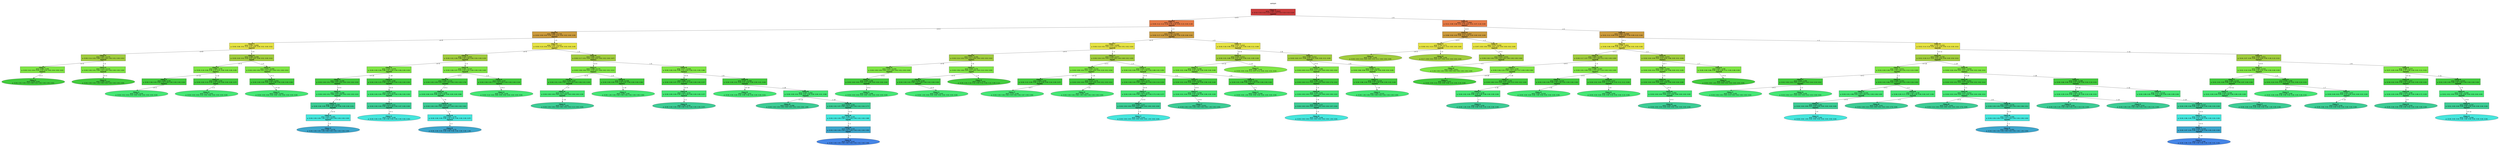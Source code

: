 digraph Tree {
splines=false;
graph [pad=".25", ranksep="0.5", nodesep="1"];
node [shape=rect, style="filled", color="black", fontname="helvetica",fillcolor="white"] ;
edge [fontname="helvetica"] ;
0 [label="optdigits", shape=plaintext];
0:s -> 1:n [style=invis];   
1 [label=<<b> Class=3 </b> <br/> error: 1.000, n=5620 <br/> p: (0.10, 0.10, 0.10, 0.10, 0.10, 0.10, 0.10, 0.10, 0.10, 0.10) <br/><b>input43</b>>, fillcolor="0.000 0.7 0.800", shape="rect"];
2 [label=<<b> Class=9 </b> <br/> error: 0.852, n=2928 <br/> p: (0.00, 0.12, 0.12, 0.18, 0.05, 0.18, 0.00, 0.13, 0.03, 0.19) <br/><b>input44</b>>, fillcolor="0.055 0.7 0.900", shape="rect"];
1:s -> 2:n [label="<= 5"] ;
3 [label=<<b> Class=9 </b> <br/> error: 0.688, n=1745 <br/> p: (0.00, 0.09, 0.03, 0.29, 0.03, 0.24, 0.00, 0.02, 0.00, 0.30) <br/><b>input22</b>>, fillcolor="0.109 0.7 0.800", shape="rect"];
2:s -> 3:n [label="<= 4"] ;
4 [label=<<b> Class=5 </b> <br/> error: 0.463, n=608 <br/> p: (0.00, 0.06, 0.01, 0.22, 0.03, 0.65, 0.00, 0.01, 0.00, 0.01) <br/><b>input19</b>>, fillcolor="0.164 0.7 0.900", shape="rect"];
3:s -> 4:n [label="<= 5"] ;
5 [label=<<b> Class=3 </b> <br/> error: 0.457, n=170 <br/> p: (0.00, 0.14, 0.02, 0.69, 0.05, 0.09, 0.00, 0.01, 0.00, 0.01) <br/><b>input10</b>>, fillcolor="0.218 0.7 0.800", shape="rect"];
4:s -> 5:n [label="<= 9"] ;
6 [label=<<b> Class=1 </b> <br/> error: 0.681, n=55 <br/> p: (0.00, 0.42, 0.04, 0.16, 0.16, 0.16, 0.00, 0.04, 0.00, 0.02) <br/><b>input31</b>>, fillcolor="0.273 0.7 0.900", shape="rect"];
5:s -> 6:n [label="<= 0"] ;
7 [label=<<b> Class=1 </b> <br/> error: 0.528, n=44 <br/> p: (0.00, 0.52, 0.05, 0.20, 0.00, 0.20, 0.00, 0.00, 0.00, 0.02) >, fillcolor="0.327 0.7 0.800", shape="oval"];
6:s -> 7:n [label="<= 3"] ;
8 [label=<<b> Class=3 </b> <br/> error: 0.110, n=115 <br/> p: (0.00, 0.00, 0.01, 0.94, 0.00, 0.05, 0.00, 0.00, 0.00, 0.00) <br/><b>input26</b>>, fillcolor="0.273 0.7 0.900", shape="rect"];
5:s -> 8:n [label="> 0"] ;
9 [label=<<b> Class=3 </b> <br/> error: 0.000, n=107 <br/> p: (0.00, 0.00, 0.00, 1.00, 0.00, 0.00, 0.00, 0.00, 0.00, 0.00) >, fillcolor="0.327 0.7 0.800", shape="oval"];
8:s -> 9:n [label="<= 3"] ;
10 [label=<<b> Class=5 </b> <br/> error: 0.268, n=438 <br/> p: (0.00, 0.03, 0.01, 0.03, 0.03, 0.87, 0.00, 0.01, 0.00, 0.01) <br/><b>input6</b>>, fillcolor="0.218 0.7 0.800", shape="rect"];
4:s -> 10:n [label="> 9"] ;
11 [label=<<b> Class=5 </b> <br/> error: 0.680, n=79 <br/> p: (0.00, 0.19, 0.06, 0.16, 0.13, 0.41, 0.00, 0.00, 0.00, 0.05) <br/><b>input11</b>>, fillcolor="0.273 0.7 0.900", shape="rect"];
10:s -> 11:n [label="<= 4"] ;
12 [label=<<b> Class=1 </b> <br/> error: 0.589, n=39 <br/> p: (0.00, 0.38, 0.03, 0.03, 0.26, 0.28, 0.00, 0.00, 0.00, 0.03) <br/><b>input31</b>>, fillcolor="0.327 0.7 0.800", shape="rect"];
11:s -> 12:n [label="<= 12"] ;
13 [label=<<b> Class=1 </b> <br/> error: 0.459, n=29 <br/> p: (0.00, 0.52, 0.03, 0.03, 0.00, 0.38, 0.00, 0.00, 0.00, 0.03) >, fillcolor="0.382 0.7 0.900", shape="oval"];
12:s -> 13:n [label="<= 3"] ;
14 [label=<<b> Class=5 </b> <br/> error: 0.488, n=40 <br/> p: (0.00, 0.00, 0.10, 0.30, 0.00, 0.53, 0.00, 0.00, 0.00, 0.07) <br/><b>input5</b>>, fillcolor="0.327 0.7 0.800", shape="rect"];
11:s -> 14:n [label="> 12"] ;
15 [label=<<b> Class=5 </b> <br/> error: 0.279, n=32 <br/> p: (0.00, 0.00, 0.00, 0.34, 0.00, 0.66, 0.00, 0.00, 0.00, 0.00) >, fillcolor="0.382 0.7 0.900", shape="oval"];
14:s -> 15:n [label="> 4"] ;
16 [label=<<b> Class=5 </b> <br/> error: 0.076, n=359 <br/> p: (0.00, 0.00, 0.00, 0.01, 0.00, 0.97, 0.00, 0.01, 0.00, 0.01) <br/><b>input23</b>>, fillcolor="0.273 0.7 0.900", shape="rect"];
10:s -> 16:n [label="> 4"] ;
17 [label=<<b> Class=5 </b> <br/> error: 0.024, n=351 <br/> p: (0.00, 0.00, 0.00, 0.01, 0.00, 0.99, 0.00, 0.00, 0.00, 0.00) <br/><b>input21</b>>, fillcolor="0.327 0.7 0.800", shape="rect"];
16:s -> 17:n [label="<= 1"] ;
18 [label=<<b> Class=5 </b> <br/> error: 0.000, n=342 <br/> p: (0.00, 0.00, 0.00, 0.00, 0.00, 1.00, 0.00, 0.00, 0.00, 0.00) >, fillcolor="0.382 0.7 0.900", shape="oval"];
17:s -> 18:n [label="<= 12"] ;
19 [label=<<b> Class=9 </b> <br/> error: 0.594, n=1137 <br/> p: (0.00, 0.10, 0.04, 0.33, 0.03, 0.02, 0.00, 0.03, 0.00, 0.45) <br/><b>input27</b>>, fillcolor="0.164 0.7 0.900", shape="rect"];
3:s -> 19:n [label="> 5"] ;
20 [label=<<b> Class=3 </b> <br/> error: 0.425, n=522 <br/> p: (0.00, 0.02, 0.06, 0.68, 0.00, 0.00, 0.00, 0.04, 0.00, 0.20) <br/><b>input20</b>>, fillcolor="0.218 0.7 0.800", shape="rect"];
19:s -> 20:n [label="<= 5"] ;
21 [label=<<b> Class=3 </b> <br/> error: 0.244, n=375 <br/> p: (0.00, 0.00, 0.06, 0.86, 0.00, 0.00, 0.00, 0.06, 0.00, 0.03) <br/><b>input45</b>>, fillcolor="0.273 0.7 0.900", shape="rect"];
20:s -> 21:n [label="<= 5"] ;
22 [label=<<b> Class=3 </b> <br/> error: 0.092, n=295 <br/> p: (0.00, 0.00, 0.01, 0.96, 0.00, 0.00, 0.00, 0.00, 0.00, 0.03) <br/><b>input31</b>>, fillcolor="0.327 0.7 0.800", shape="rect"];
21:s -> 22:n [label="<= 10"] ;
23 [label=<<b> Class=3 </b> <br/> error: 0.056, n=289 <br/> p: (0.00, 0.00, 0.01, 0.98, 0.00, 0.00, 0.00, 0.00, 0.00, 0.02) <br/><b>input19</b>>, fillcolor="0.382 0.7 0.900", shape="rect"];
22:s -> 23:n [label="<= 4"] ;
24 [label=<<b> Class=3 </b> <br/> error: 0.028, n=283 <br/> p: (0.00, 0.00, 0.00, 0.99, 0.00, 0.00, 0.00, 0.00, 0.00, 0.01) <br/><b>input64</b>>, fillcolor="0.436 0.7 0.800", shape="rect"];
23:s -> 24:n [label="<= 14"] ;
25 [label=<<b> Class=3 </b> <br/> error: 0.010, n=280 <br/> p: (0.00, 0.00, 0.00, 1.00, 0.00, 0.00, 0.00, 0.00, 0.00, 0.00) <br/><b>input37</b>>, fillcolor="0.491 0.7 0.900", shape="rect"];
24:s -> 25:n [label="<= 0"] ;
26 [label=<<b> Class=3 </b> <br/> error: 0.000, n=278 <br/> p: (0.00, 0.00, 0.00, 1.00, 0.00, 0.00, 0.00, 0.00, 0.00, 0.00) >, fillcolor="0.545 0.7 0.800", shape="oval"];
25:s -> 26:n [label="> 0"] ;
27 [label=<<b> Class=3 </b> <br/> error: 0.455, n=80 <br/> p: (0.00, 0.00, 0.25, 0.49, 0.00, 0.00, 0.00, 0.26, 0.00, 0.00) <br/><b>input63</b>>, fillcolor="0.327 0.7 0.800", shape="rect"];
21:s -> 27:n [label="> 10"] ;
28 [label=<<b> Class=3 </b> <br/> error: 0.283, n=59 <br/> p: (0.00, 0.00, 0.00, 0.64, 0.00, 0.00, 0.00, 0.36, 0.00, 0.00) <br/><b>input54</b>>, fillcolor="0.382 0.7 0.900", shape="rect"];
27:s -> 28:n [label="<= 3"] ;
29 [label=<<b> Class=3 </b> <br/> error: 0.114, n=41 <br/> p: (0.00, 0.00, 0.00, 0.93, 0.00, 0.00, 0.00, 0.07, 0.00, 0.00) <br/><b>input39</b>>, fillcolor="0.436 0.7 0.800", shape="rect"];
28:s -> 29:n [label="> 1"] ;
30 [label=<<b> Class=3 </b> <br/> error: 0.000, n=38 <br/> p: (0.00, 0.00, 0.00, 1.00, 0.00, 0.00, 0.00, 0.00, 0.00, 0.00) >, fillcolor="0.491 0.7 0.900", shape="oval"];
29:s -> 30:n [label="<= 1"] ;
31 [label=<<b> Class=9 </b> <br/> error: 0.451, n=147 <br/> p: (0.00, 0.06, 0.07, 0.22, 0.00, 0.01, 0.00, 0.00, 0.00, 0.63) <br/><b>input36</b>>, fillcolor="0.273 0.7 0.900", shape="rect"];
20:s -> 31:n [label="> 5"] ;
32 [label=<<b> Class=9 </b> <br/> error: 0.348, n=110 <br/> p: (0.00, 0.05, 0.09, 0.05, 0.00, 0.02, 0.00, 0.00, 0.00, 0.78) <br/><b>input64</b>>, fillcolor="0.327 0.7 0.800", shape="rect"];
31:s -> 32:n [label="<= 0"] ;
33 [label=<<b> Class=9 </b> <br/> error: 0.239, n=99 <br/> p: (0.00, 0.06, 0.00, 0.06, 0.00, 0.02, 0.00, 0.00, 0.00, 0.86) <br/><b>input60</b>>, fillcolor="0.382 0.7 0.900", shape="rect"];
32:s -> 33:n [label="<= 2"] ;
34 [label=<<b> Class=9 </b> <br/> error: 0.142, n=87 <br/> p: (0.00, 0.00, 0.00, 0.06, 0.00, 0.02, 0.00, 0.00, 0.00, 0.92) <br/><b>input30</b>>, fillcolor="0.436 0.7 0.800", shape="rect"];
33:s -> 34:n [label="> 6"] ;
35 [label=<<b> Class=9 </b> <br/> error: 0.051, n=79 <br/> p: (0.00, 0.00, 0.00, 0.00, 0.00, 0.03, 0.00, 0.00, 0.00, 0.97) <br/><b>input14</b>>, fillcolor="0.491 0.7 0.900", shape="rect"];
34:s -> 35:n [label="> 7"] ;
36 [label=<<b> Class=9 </b> <br/> error: 0.000, n=76 <br/> p: (0.00, 0.00, 0.00, 0.00, 0.00, 0.00, 0.00, 0.00, 0.00, 1.00) >, fillcolor="0.545 0.7 0.800", shape="oval"];
35:s -> 36:n [label="> 2"] ;
37 [label=<<b> Class=3 </b> <br/> error: 0.325, n=37 <br/> p: (0.00, 0.08, 0.00, 0.73, 0.00, 0.00, 0.00, 0.00, 0.00, 0.19) <br/><b>input31</b>>, fillcolor="0.327 0.7 0.800", shape="rect"];
31:s -> 37:n [label="> 0"] ;
38 [label=<<b> Class=3 </b> <br/> error: 0.144, n=29 <br/> p: (0.00, 0.10, 0.00, 0.90, 0.00, 0.00, 0.00, 0.00, 0.00, 0.00) >, fillcolor="0.382 0.7 0.900", shape="oval"];
37:s -> 38:n [label="<= 2"] ;
39 [label=<<b> Class=9 </b> <br/> error: 0.481, n=615 <br/> p: (0.00, 0.17, 0.01, 0.04, 0.06, 0.03, 0.00, 0.02, 0.00, 0.67) <br/><b>input11</b>>, fillcolor="0.218 0.7 0.800", shape="rect"];
19:s -> 39:n [label="> 5"] ;
40 [label=<<b> Class=1 </b> <br/> error: 0.488, n=175 <br/> p: (0.00, 0.58, 0.00, 0.01, 0.18, 0.01, 0.00, 0.02, 0.01, 0.21) <br/><b>input21</b>>, fillcolor="0.273 0.7 0.900", shape="rect"];
39:s -> 40:n [label="<= 5"] ;
41 [label=<<b> Class=4 </b> <br/> error: 0.439, n=67 <br/> p: (0.00, 0.01, 0.00, 0.00, 0.46, 0.00, 0.00, 0.06, 0.01, 0.45) <br/><b>input39</b>>, fillcolor="0.327 0.7 0.800", shape="rect"];
40:s -> 41:n [label="<= 9"] ;
42 [label=<<b> Class=4 </b> <br/> error: 0.370, n=49 <br/> p: (0.00, 0.00, 0.00, 0.00, 0.63, 0.00, 0.00, 0.08, 0.00, 0.29) <br/><b>input45</b>>, fillcolor="0.382 0.7 0.900", shape="rect"];
41:s -> 42:n [label="> 0"] ;
43 [label=<<b> Class=4 </b> <br/> error: 0.227, n=31 <br/> p: (0.00, 0.00, 0.00, 0.00, 0.84, 0.00, 0.00, 0.13, 0.00, 0.03) >, fillcolor="0.436 0.7 0.800", shape="oval"];
42:s -> 43:n [label="> 10"] ;
44 [label=<<b> Class=1 </b> <br/> error: 0.138, n=108 <br/> p: (0.00, 0.93, 0.00, 0.01, 0.00, 0.01, 0.00, 0.00, 0.00, 0.06) <br/><b>input21</b>>, fillcolor="0.327 0.7 0.800", shape="rect"];
40:s -> 44:n [label="> 9"] ;
45 [label=<<b> Class=1 </b> <br/> error: 0.000, n=92 <br/> p: (0.00, 1.00, 0.00, 0.00, 0.00, 0.00, 0.00, 0.00, 0.00, 0.00) >, fillcolor="0.382 0.7 0.900", shape="oval"];
44:s -> 45:n [label="> 14"] ;
46 [label=<<b> Class=9 </b> <br/> error: 0.277, n=440 <br/> p: (0.00, 0.00, 0.02, 0.05, 0.02, 0.03, 0.00, 0.01, 0.00, 0.86) <br/><b>input22</b>>, fillcolor="0.273 0.7 0.900", shape="rect"];
39:s -> 46:n [label="> 5"] ;
47 [label=<<b> Class=9 </b> <br/> error: 0.686, n=57 <br/> p: (0.00, 0.00, 0.07, 0.21, 0.05, 0.21, 0.00, 0.09, 0.00, 0.37) <br/><b>input45</b>>, fillcolor="0.327 0.7 0.800", shape="rect"];
46:s -> 47:n [label="<= 9"] ;
48 [label=<<b> Class=9 </b> <br/> error: 0.461, n=43 <br/> p: (0.00, 0.00, 0.00, 0.26, 0.00, 0.28, 0.00, 0.00, 0.00, 0.47) <br/><b>input19</b>>, fillcolor="0.382 0.7 0.900", shape="rect"];
47:s -> 48:n [label="<= 9"] ;
49 [label=<<b> Class=9 </b> <br/> error: 0.390, n=35 <br/> p: (0.00, 0.00, 0.00, 0.09, 0.00, 0.34, 0.00, 0.00, 0.00, 0.57) >, fillcolor="0.436 0.7 0.800", shape="oval"];
48:s -> 49:n [label="> 2"] ;
50 [label=<<b> Class=9 </b> <br/> error: 0.157, n=383 <br/> p: (0.00, 0.00, 0.01, 0.03, 0.01, 0.01, 0.00, 0.00, 0.01, 0.93) <br/><b>input30</b>>, fillcolor="0.327 0.7 0.800", shape="rect"];
46:s -> 50:n [label="> 9"] ;
51 [label=<<b> Class=9 </b> <br/> error: 0.366, n=31 <br/> p: (0.00, 0.00, 0.00, 0.32, 0.00, 0.06, 0.00, 0.00, 0.00, 0.61) >, fillcolor="0.382 0.7 0.900", shape="oval"];
50:s -> 51:n [label="<= 10"] ;
52 [label=<<b> Class=9 </b> <br/> error: 0.100, n=352 <br/> p: (0.00, 0.00, 0.01, 0.00, 0.01, 0.00, 0.00, 0.00, 0.01, 0.96) <br/><b>input45</b>>, fillcolor="0.382 0.7 0.900", shape="rect"];
50:s -> 52:n [label="> 10"] ;
53 [label=<<b> Class=9 </b> <br/> error: 0.010, n=296 <br/> p: (0.00, 0.00, 0.00, 0.00, 0.00, 0.00, 0.00, 0.00, 0.00, 1.00) >, fillcolor="0.436 0.7 0.800", shape="oval"];
52:s -> 53:n [label="<= 10"] ;
54 [label=<<b> Class=9 </b> <br/> error: 0.378, n=56 <br/> p: (0.00, 0.02, 0.07, 0.00, 0.09, 0.00, 0.00, 0.02, 0.04, 0.77) <br/><b>input55</b>>, fillcolor="0.436 0.7 0.800", shape="rect"];
52:s -> 54:n [label="> 10"] ;
55 [label=<<b> Class=9 </b> <br/> error: 0.185, n=49 <br/> p: (0.00, 0.00, 0.00, 0.00, 0.10, 0.00, 0.00, 0.02, 0.00, 0.88) <br/><b>input6</b>>, fillcolor="0.491 0.7 0.900", shape="rect"];
54:s -> 55:n [label="<= 0"] ;
56 [label=<<b> Class=9 </b> <br/> error: 0.096, n=43 <br/> p: (0.00, 0.00, 0.00, 0.00, 0.02, 0.00, 0.00, 0.02, 0.00, 0.95) <br/><b>input4</b>>, fillcolor="0.545 0.7 0.800", shape="rect"];
55:s -> 56:n [label="> 2"] ;
57 [label=<<b> Class=9 </b> <br/> error: 0.049, n=42 <br/> p: (0.00, 0.00, 0.00, 0.00, 0.00, 0.00, 0.00, 0.02, 0.00, 0.98) >, fillcolor="0.600 0.7 0.900", shape="oval"];
56:s -> 57:n [label="> 1"] ;
58 [label=<<b> Class=7 </b> <br/> error: 0.779, n=1183 <br/> p: (0.00, 0.17, 0.26, 0.03, 0.08, 0.09, 0.00, 0.29, 0.06, 0.02) <br/><b>input62</b>>, fillcolor="0.109 0.7 0.800", shape="rect"];
2:s -> 58:n [label="> 4"] ;
59 [label=<<b> Class=7 </b> <br/> error: 0.650, n=658 <br/> p: (0.00, 0.10, 0.02, 0.02, 0.14, 0.16, 0.00, 0.51, 0.02, 0.04) <br/><b>input30</b>>, fillcolor="0.164 0.7 0.900", shape="rect"];
58:s -> 59:n [label="<= 3"] ;
60 [label=<<b> Class=5 </b> <br/> error: 0.573, n=181 <br/> p: (0.00, 0.24, 0.03, 0.04, 0.02, 0.56, 0.00, 0.05, 0.03, 0.02) <br/><b>input21</b>>, fillcolor="0.218 0.7 0.800", shape="rect"];
59:s -> 60:n [label="<= 4"] ;
61 [label=<<b> Class=5 </b> <br/> error: 0.104, n=103 <br/> p: (0.00, 0.00, 0.00, 0.00, 0.01, 0.95, 0.00, 0.01, 0.03, 0.00) <br/><b>input22</b>>, fillcolor="0.273 0.7 0.900", shape="rect"];
60:s -> 61:n [label="<= 6"] ;
62 [label=<<b> Class=5 </b> <br/> error: 0.025, n=99 <br/> p: (0.00, 0.00, 0.00, 0.00, 0.01, 0.99, 0.00, 0.00, 0.00, 0.00) <br/><b>input39</b>>, fillcolor="0.327 0.7 0.800", shape="rect"];
61:s -> 62:n [label="<= 6"] ;
63 [label=<<b> Class=5 </b> <br/> error: 0.000, n=98 <br/> p: (0.00, 0.00, 0.00, 0.00, 0.00, 1.00, 0.00, 0.00, 0.00, 0.00) >, fillcolor="0.382 0.7 0.900", shape="oval"];
62:s -> 63:n [label="<= 2"] ;
64 [label=<<b> Class=1 </b> <br/> error: 0.649, n=78 <br/> p: (0.00, 0.56, 0.08, 0.09, 0.03, 0.05, 0.00, 0.10, 0.04, 0.05) <br/><b>input3</b>>, fillcolor="0.273 0.7 0.900", shape="rect"];
60:s -> 64:n [label="> 6"] ;
65 [label=<<b> Class=1 </b> <br/> error: 0.136, n=46 <br/> p: (0.00, 0.93, 0.02, 0.00, 0.02, 0.00, 0.00, 0.02, 0.00, 0.00) <br/><b>input47</b>>, fillcolor="0.327 0.7 0.800", shape="rect"];
64:s -> 65:n [label="<= 4"] ;
66 [label=<<b> Class=1 </b> <br/> error: 0.000, n=43 <br/> p: (0.00, 1.00, 0.00, 0.00, 0.00, 0.00, 0.00, 0.00, 0.00, 0.00) >, fillcolor="0.382 0.7 0.900", shape="oval"];
65:s -> 66:n [label="<= 0"] ;
67 [label=<<b> Class=3 </b> <br/> error: 0.831, n=32 <br/> p: (0.00, 0.03, 0.16, 0.22, 0.03, 0.12, 0.00, 0.22, 0.09, 0.12) >, fillcolor="0.327 0.7 0.800", shape="oval"];
64:s -> 67:n [label="> 4"] ;
68 [label=<<b> Class=7 </b> <br/> error: 0.448, n=477 <br/> p: (0.00, 0.04, 0.01, 0.01, 0.18, 0.00, 0.00, 0.69, 0.02, 0.05) <br/><b>input6</b>>, fillcolor="0.218 0.7 0.800", shape="rect"];
59:s -> 68:n [label="> 4"] ;
69 [label=<<b> Class=4 </b> <br/> error: 0.520, n=134 <br/> p: (0.00, 0.09, 0.04, 0.01, 0.62, 0.00, 0.00, 0.19, 0.01, 0.04) <br/><b>input27</b>>, fillcolor="0.273 0.7 0.900", shape="rect"];
68:s -> 69:n [label="<= 4"] ;
70 [label=<<b> Class=7 </b> <br/> error: 0.653, n=55 <br/> p: (0.00, 0.22, 0.09, 0.04, 0.15, 0.00, 0.00, 0.44, 0.00, 0.07) <br/><b>input61</b>>, fillcolor="0.327 0.7 0.800", shape="rect"];
69:s -> 70:n [label="<= 13"] ;
71 [label=<<b> Class=7 </b> <br/> error: 0.415, n=36 <br/> p: (0.00, 0.00, 0.08, 0.00, 0.19, 0.00, 0.00, 0.67, 0.00, 0.06) >, fillcolor="0.382 0.7 0.900", shape="oval"];
70:s -> 71:n [label="<= 7"] ;
72 [label=<<b> Class=4 </b> <br/> error: 0.110, n=79 <br/> p: (0.00, 0.00, 0.00, 0.00, 0.95, 0.00, 0.00, 0.01, 0.03, 0.01) <br/><b>input35</b>>, fillcolor="0.327 0.7 0.800", shape="rect"];
69:s -> 72:n [label="> 13"] ;
73 [label=<<b> Class=4 </b> <br/> error: 0.000, n=67 <br/> p: (0.00, 0.00, 0.00, 0.00, 1.00, 0.00, 0.00, 0.00, 0.00, 0.00) >, fillcolor="0.382 0.7 0.900", shape="oval"];
72:s -> 73:n [label="> 6"] ;
74 [label=<<b> Class=7 </b> <br/> error: 0.233, n=343 <br/> p: (0.00, 0.02, 0.00, 0.01, 0.01, 0.00, 0.00, 0.88, 0.02, 0.05) <br/><b>input39</b>>, fillcolor="0.273 0.7 0.900", shape="rect"];
68:s -> 74:n [label="> 4"] ;
75 [label=<<b> Class=7 </b> <br/> error: 0.541, n=79 <br/> p: (0.00, 0.08, 0.00, 0.05, 0.00, 0.00, 0.00, 0.54, 0.10, 0.23) <br/><b>input61</b>>, fillcolor="0.327 0.7 0.800", shape="rect"];
74:s -> 75:n [label="<= 0"] ;
76 [label=<<b> Class=7 </b> <br/> error: 0.254, n=59 <br/> p: (0.00, 0.00, 0.00, 0.00, 0.00, 0.00, 0.00, 0.73, 0.00, 0.27) <br/><b>input18</b>>, fillcolor="0.382 0.7 0.900", shape="rect"];
75:s -> 76:n [label="<= 5"] ;
77 [label=<<b> Class=7 </b> <br/> error: 0.091, n=37 <br/> p: (0.00, 0.00, 0.00, 0.00, 0.00, 0.00, 0.00, 0.95, 0.00, 0.05) <br/><b>input44</b>>, fillcolor="0.436 0.7 0.800", shape="rect"];
76:s -> 77:n [label="<= 0"] ;
78 [label=<<b> Class=7 </b> <br/> error: 0.000, n=34 <br/> p: (0.00, 0.00, 0.00, 0.00, 0.00, 0.00, 0.00, 1.00, 0.00, 0.00) >, fillcolor="0.491 0.7 0.900", shape="oval"];
77:s -> 78:n [label="> 5"] ;
79 [label=<<b> Class=7 </b> <br/> error: 0.046, n=264 <br/> p: (0.00, 0.01, 0.00, 0.00, 0.01, 0.00, 0.00, 0.98, 0.00, 0.00) <br/><b>input26</b>>, fillcolor="0.327 0.7 0.800", shape="rect"];
74:s -> 79:n [label="> 0"] ;
80 [label=<<b> Class=7 </b> <br/> error: 0.020, n=258 <br/> p: (0.00, 0.01, 0.00, 0.00, 0.00, 0.00, 0.00, 0.99, 0.00, 0.00) <br/><b>input20</b>>, fillcolor="0.382 0.7 0.900", shape="rect"];
79:s -> 80:n [label="<= 5"] ;
81 [label=<<b> Class=7 </b> <br/> error: 0.000, n=252 <br/> p: (0.00, 0.00, 0.00, 0.00, 0.00, 0.00, 0.00, 1.00, 0.00, 0.00) >, fillcolor="0.436 0.7 0.800", shape="oval"];
80:s -> 81:n [label="<= 6"] ;
82 [label=<<b> Class=2 </b> <br/> error: 0.521, n=525 <br/> p: (0.00, 0.26, 0.56, 0.03, 0.01, 0.02, 0.00, 0.00, 0.11, 0.00) <br/><b>input28</b>>, fillcolor="0.164 0.7 0.900", shape="rect"];
58:s -> 82:n [label="> 3"] ;
83 [label=<<b> Class=2 </b> <br/> error: 0.234, n=311 <br/> p: (0.00, 0.01, 0.89, 0.02, 0.01, 0.02, 0.00, 0.01, 0.05, 0.00) <br/><b>input36</b>>, fillcolor="0.218 0.7 0.800", shape="rect"];
82:s -> 83:n [label="<= 8"] ;
84 [label=<<b> Class=2 </b> <br/> error: 0.059, n=266 <br/> p: (0.00, 0.01, 0.98, 0.00, 0.00, 0.00, 0.00, 0.00, 0.00, 0.00) <br/><b>input52</b>>, fillcolor="0.273 0.7 0.900", shape="rect"];
83:s -> 84:n [label="<= 12"] ;
85 [label=<<b> Class=2 </b> <br/> error: 0.020, n=261 <br/> p: (0.00, 0.01, 0.99, 0.00, 0.00, 0.00, 0.00, 0.00, 0.00, 0.00) <br/><b>input19</b>>, fillcolor="0.327 0.7 0.800", shape="rect"];
84:s -> 85:n [label="> 6"] ;
86 [label=<<b> Class=2 </b> <br/> error: 0.000, n=246 <br/> p: (0.00, 0.00, 1.00, 0.00, 0.00, 0.00, 0.00, 0.00, 0.00, 0.00) >, fillcolor="0.382 0.7 0.900", shape="oval"];
85:s -> 86:n [label="> 1"] ;
87 [label=<<b> Class=2 </b> <br/> error: 0.681, n=45 <br/> p: (0.00, 0.00, 0.36, 0.11, 0.07, 0.11, 0.00, 0.02, 0.31, 0.02) >, fillcolor="0.273 0.7 0.900", shape="oval"];
83:s -> 87:n [label="> 12"] ;
88 [label=<<b> Class=1 </b> <br/> error: 0.484, n=214 <br/> p: (0.00, 0.63, 0.07, 0.06, 0.02, 0.01, 0.00, 0.00, 0.21, 0.00) <br/><b>input20</b>>, fillcolor="0.218 0.7 0.800", shape="rect"];
82:s -> 88:n [label="> 8"] ;
89 [label=<<b> Class=8 </b> <br/> error: 0.523, n=60 <br/> p: (0.00, 0.05, 0.10, 0.15, 0.02, 0.03, 0.00, 0.00, 0.63, 0.02) <br/><b>input19</b>>, fillcolor="0.273 0.7 0.900", shape="rect"];
88:s -> 89:n [label="<= 9"] ;
90 [label=<<b> Class=8 </b> <br/> error: 0.381, n=50 <br/> p: (0.00, 0.00, 0.12, 0.04, 0.02, 0.04, 0.00, 0.00, 0.76, 0.02) <br/><b>input22</b>>, fillcolor="0.327 0.7 0.800", shape="rect"];
89:s -> 90:n [label="> 5"] ;
91 [label=<<b> Class=8 </b> <br/> error: 0.183, n=41 <br/> p: (0.00, 0.00, 0.00, 0.05, 0.02, 0.00, 0.00, 0.00, 0.90, 0.02) <br/><b>input44</b>>, fillcolor="0.382 0.7 0.900", shape="rect"];
90:s -> 91:n [label="> 3"] ;
92 [label=<<b> Class=8 </b> <br/> error: 0.054, n=37 <br/> p: (0.00, 0.00, 0.00, 0.00, 0.03, 0.00, 0.00, 0.00, 0.97, 0.00) <br/><b>input4</b>>, fillcolor="0.436 0.7 0.800", shape="rect"];
91:s -> 92:n [label="> 8"] ;
93 [label=<<b> Class=8 </b> <br/> error: 0.000, n=36 <br/> p: (0.00, 0.00, 0.00, 0.00, 0.00, 0.00, 0.00, 0.00, 1.00, 0.00) >, fillcolor="0.491 0.7 0.900", shape="oval"];
92:s -> 93:n [label="> 4"] ;
94 [label=<<b> Class=1 </b> <br/> error: 0.256, n=154 <br/> p: (0.00, 0.86, 0.06, 0.02, 0.02, 0.00, 0.00, 0.00, 0.04, 0.00) <br/><b>input10</b>>, fillcolor="0.273 0.7 0.900", shape="rect"];
88:s -> 94:n [label="> 9"] ;
95 [label=<<b> Class=1 </b> <br/> error: 0.083, n=129 <br/> p: (0.00, 0.96, 0.00, 0.00, 0.02, 0.00, 0.00, 0.00, 0.02, 0.00) <br/><b>input53</b>>, fillcolor="0.327 0.7 0.800", shape="rect"];
94:s -> 95:n [label="<= 0"] ;
96 [label=<<b> Class=1 </b> <br/> error: 0.000, n=123 <br/> p: (0.00, 1.00, 0.00, 0.00, 0.00, 0.00, 0.00, 0.00, 0.00, 0.00) >, fillcolor="0.382 0.7 0.900", shape="oval"];
95:s -> 96:n [label="> 13"] ;
97 [label=<<b> Class=6 </b> <br/> error: 0.852, n=2692 <br/> p: (0.21, 0.08, 0.08, 0.01, 0.15, 0.01, 0.21, 0.07, 0.18, 0.00) <br/><b>input37</b>>, fillcolor="0.055 0.7 0.900", shape="rect"];
1:s -> 97:n [label="> 5"] ;
98 [label=<<b> Class=0 </b> <br/> error: 0.273, n=607 <br/> p: (0.86, 0.00, 0.03, 0.00, 0.03, 0.03, 0.03, 0.00, 0.02, 0.00) <br/><b>input22</b>>, fillcolor="0.109 0.7 0.800", shape="rect"];
97:s -> 98:n [label="<= 0"] ;
99 [label=<<b> Class=4 </b> <br/> error: 0.700, n=71 <br/> p: (0.08, 0.01, 0.23, 0.00, 0.24, 0.21, 0.23, 0.00, 0.00, 0.00) <br/><b>input46</b>>, fillcolor="0.164 0.7 0.900", shape="rect"];
98:s -> 99:n [label="<= 3"] ;
100 [label=<<b> Class=2 </b> <br/> error: 0.467, n=35 <br/> p: (0.00, 0.03, 0.43, 0.00, 0.00, 0.43, 0.11, 0.00, 0.00, 0.00) >, fillcolor="0.218 0.7 0.800", shape="oval"];
99:s -> 100:n [label="<= 3"] ;
101 [label=<<b> Class=4 </b> <br/> error: 0.486, n=36 <br/> p: (0.17, 0.00, 0.03, 0.00, 0.47, 0.00, 0.33, 0.00, 0.00, 0.00) >, fillcolor="0.218 0.7 0.800", shape="oval"];
99:s -> 101:n [label="> 3"] ;
102 [label=<<b> Class=0 </b> <br/> error: 0.078, n=536 <br/> p: (0.97, 0.00, 0.00, 0.00, 0.00, 0.00, 0.00, 0.00, 0.02, 0.00) <br/><b>input29</b>>, fillcolor="0.164 0.7 0.900", shape="rect"];
98:s -> 102:n [label="> 3"] ;
103 [label=<<b> Class=0 </b> <br/> error: 0.018, n=515 <br/> p: (0.99, 0.00, 0.00, 0.00, 0.00, 0.00, 0.00, 0.00, 0.00, 0.00) <br/><b>input19</b>>, fillcolor="0.218 0.7 0.800", shape="rect"];
102:s -> 103:n [label="<= 4"] ;
104 [label=<<b> Class=0 </b> <br/> error: 0.006, n=511 <br/> p: (1.00, 0.00, 0.00, 0.00, 0.00, 0.00, 0.00, 0.00, 0.00, 0.00) >, fillcolor="0.273 0.7 0.900", shape="oval"];
103:s -> 104:n [label="> 1"] ;
105 [label=<<b> Class=6 </b> <br/> error: 0.806, n=2085 <br/> p: (0.01, 0.11, 0.09, 0.02, 0.19, 0.01, 0.26, 0.09, 0.22, 0.00) <br/><b>input22</b>>, fillcolor="0.109 0.7 0.800", shape="rect"];
97:s -> 105:n [label="> 0"] ;
106 [label=<<b> Class=6 </b> <br/> error: 0.508, n=834 <br/> p: (0.00, 0.06, 0.08, 0.00, 0.17, 0.02, 0.64, 0.01, 0.03, 0.00) <br/><b>input55</b>>, fillcolor="0.164 0.7 0.900", shape="rect"];
105:s -> 106:n [label="<= 1"] ;
107 [label=<<b> Class=4 </b> <br/> error: 0.654, n=259 <br/> p: (0.00, 0.17, 0.07, 0.00, 0.50, 0.06, 0.12, 0.02, 0.05, 0.00) <br/><b>input38</b>>, fillcolor="0.218 0.7 0.800", shape="rect"];
106:s -> 107:n [label="<= 3"] ;
108 [label=<<b> Class=1 </b> <br/> error: 0.613, n=92 <br/> p: (0.00, 0.48, 0.20, 0.00, 0.03, 0.03, 0.17, 0.00, 0.09, 0.00) <br/><b>input44</b>>, fillcolor="0.273 0.7 0.900", shape="rect"];
107:s -> 108:n [label="<= 4"] ;
109 [label=<<b> Class=2 </b> <br/> error: 0.601, n=37 <br/> p: (0.00, 0.00, 0.43, 0.00, 0.05, 0.08, 0.24, 0.00, 0.19, 0.00) >, fillcolor="0.327 0.7 0.800", shape="oval"];
108:s -> 109:n [label="<= 15"] ;
110 [label=<<b> Class=1 </b> <br/> error: 0.307, n=55 <br/> p: (0.00, 0.80, 0.04, 0.00, 0.02, 0.00, 0.13, 0.00, 0.02, 0.00) <br/><b>input20</b>>, fillcolor="0.327 0.7 0.800", shape="rect"];
108:s -> 110:n [label="> 15"] ;
111 [label=<<b> Class=1 </b> <br/> error: 0.125, n=48 <br/> p: (0.00, 0.92, 0.00, 0.00, 0.00, 0.00, 0.08, 0.00, 0.00, 0.00) <br/><b>input29</b>>, fillcolor="0.382 0.7 0.900", shape="rect"];
110:s -> 111:n [label="> 15"] ;
112 [label=<<b> Class=1 </b> <br/> error: 0.000, n=36 <br/> p: (0.00, 1.00, 0.00, 0.00, 0.00, 0.00, 0.00, 0.00, 0.00, 0.00) >, fillcolor="0.436 0.7 0.800", shape="oval"];
111:s -> 112:n [label="> 7"] ;
113 [label=<<b> Class=4 </b> <br/> error: 0.388, n=167 <br/> p: (0.00, 0.01, 0.00, 0.01, 0.76, 0.07, 0.10, 0.03, 0.03, 0.00) <br/><b>input11</b>>, fillcolor="0.273 0.7 0.900", shape="rect"];
107:s -> 113:n [label="> 4"] ;
114 [label=<<b> Class=4 </b> <br/> error: 0.021, n=120 <br/> p: (0.00, 0.00, 0.00, 0.00, 0.99, 0.00, 0.01, 0.00, 0.00, 0.00) <br/><b>input53</b>>, fillcolor="0.327 0.7 0.800", shape="rect"];
113:s -> 114:n [label="<= 6"] ;
115 [label=<<b> Class=4 </b> <br/> error: 0.000, n=119 <br/> p: (0.00, 0.00, 0.00, 0.00, 1.00, 0.00, 0.00, 0.00, 0.00, 0.00) >, fillcolor="0.382 0.7 0.900", shape="oval"];
114:s -> 115:n [label="> 6"] ;
116 [label=<<b> Class=6 </b> <br/> error: 0.719, n=47 <br/> p: (0.00, 0.02, 0.00, 0.02, 0.17, 0.26, 0.32, 0.11, 0.11, 0.00) <br/><b>input54</b>>, fillcolor="0.327 0.7 0.800", shape="rect"];
113:s -> 116:n [label="> 6"] ;
117 [label=<<b> Class=6 </b> <br/> error: 0.508, n=30 <br/> p: (0.00, 0.03, 0.00, 0.03, 0.00, 0.33, 0.50, 0.00, 0.10, 0.00) >, fillcolor="0.382 0.7 0.900", shape="oval"];
116:s -> 117:n [label="> 6"] ;
118 [label=<<b> Class=6 </b> <br/> error: 0.216, n=575 <br/> p: (0.00, 0.00, 0.09, 0.01, 0.02, 0.00, 0.88, 0.00, 0.01, 0.00) <br/><b>input21</b>>, fillcolor="0.218 0.7 0.800", shape="rect"];
106:s -> 118:n [label="> 3"] ;
119 [label=<<b> Class=6 </b> <br/> error: 0.062, n=509 <br/> p: (0.00, 0.00, 0.01, 0.00, 0.01, 0.00, 0.98, 0.00, 0.01, 0.00) <br/><b>input47</b>>, fillcolor="0.273 0.7 0.900", shape="rect"];
118:s -> 119:n [label="<= 7"] ;
120 [label=<<b> Class=6 </b> <br/> error: 0.027, n=496 <br/> p: (0.00, 0.00, 0.00, 0.00, 0.01, 0.00, 0.99, 0.00, 0.00, 0.00) <br/><b>input31</b>>, fillcolor="0.327 0.7 0.800", shape="rect"];
119:s -> 120:n [label="> 0"] ;
121 [label=<<b> Class=6 </b> <br/> error: 0.016, n=494 <br/> p: (0.00, 0.00, 0.00, 0.00, 0.01, 0.00, 0.99, 0.00, 0.00, 0.00) <br/><b>input50</b>>, fillcolor="0.382 0.7 0.900", shape="rect"];
120:s -> 121:n [label="<= 3"] ;
122 [label=<<b> Class=6 </b> <br/> error: 0.000, n=486 <br/> p: (0.00, 0.00, 0.00, 0.00, 0.00, 0.00, 1.00, 0.00, 0.00, 0.00) >, fillcolor="0.436 0.7 0.800", shape="oval"];
121:s -> 122:n [label="<= 4"] ;
123 [label=<<b> Class=2 </b> <br/> error: 0.457, n=66 <br/> p: (0.00, 0.00, 0.68, 0.05, 0.09, 0.00, 0.11, 0.00, 0.08, 0.00) <br/><b>input38</b>>, fillcolor="0.273 0.7 0.900", shape="rect"];
118:s -> 123:n [label="> 7"] ;
124 [label=<<b> Class=2 </b> <br/> error: 0.000, n=45 <br/> p: (0.00, 0.00, 1.00, 0.00, 0.00, 0.00, 0.00, 0.00, 0.00, 0.00) >, fillcolor="0.327 0.7 0.800", shape="oval"];
123:s -> 124:n [label="<= 0"] ;
125 [label=<<b> Class=8 </b> <br/> error: 0.743, n=1251 <br/> p: (0.02, 0.14, 0.10, 0.02, 0.20, 0.00, 0.00, 0.15, 0.35, 0.01) <br/><b>input38</b>>, fillcolor="0.164 0.7 0.900", shape="rect"];
105:s -> 125:n [label="> 1"] ;
126 [label=<<b> Class=8 </b> <br/> error: 0.587, n=730 <br/> p: (0.01, 0.18, 0.17, 0.01, 0.04, 0.00, 0.00, 0.05, 0.54, 0.01) <br/><b>input28</b>>, fillcolor="0.218 0.7 0.800", shape="rect"];
125:s -> 126:n [label="<= 11"] ;
127 [label=<<b> Class=2 </b> <br/> error: 0.621, n=211 <br/> p: (0.02, 0.00, 0.48, 0.01, 0.09, 0.00, 0.01, 0.12, 0.24, 0.00) <br/><b>input62</b>>, fillcolor="0.273 0.7 0.900", shape="rect"];
126:s -> 127:n [label="<= 10"] ;
128 [label=<<b> Class=7 </b> <br/> error: 0.616, n=59 <br/> p: (0.02, 0.00, 0.03, 0.00, 0.27, 0.02, 0.02, 0.44, 0.19, 0.02) <br/><b>input61</b>>, fillcolor="0.327 0.7 0.800", shape="rect"];
127:s -> 128:n [label="<= 1"] ;
129 [label=<<b> Class=7 </b> <br/> error: 0.232, n=30 <br/> p: (0.00, 0.00, 0.00, 0.00, 0.13, 0.00, 0.00, 0.83, 0.00, 0.03) >, fillcolor="0.382 0.7 0.900", shape="oval"];
128:s -> 129:n [label="<= 2"] ;
130 [label=<<b> Class=4 </b> <br/> error: 0.600, n=29 <br/> p: (0.03, 0.00, 0.07, 0.00, 0.41, 0.03, 0.03, 0.03, 0.38, 0.00) >, fillcolor="0.382 0.7 0.900", shape="oval"];
128:s -> 130:n [label="> 2"] ;
131 [label=<<b> Class=2 </b> <br/> error: 0.409, n=152 <br/> p: (0.03, 0.01, 0.66, 0.01, 0.03, 0.00, 0.01, 0.00, 0.26, 0.00) <br/><b>input27</b>>, fillcolor="0.327 0.7 0.800", shape="rect"];
127:s -> 131:n [label="> 1"] ;
132 [label=<<b> Class=2 </b> <br/> error: 0.205, n=104 <br/> p: (0.00, 0.01, 0.88, 0.02, 0.00, 0.00, 0.01, 0.00, 0.08, 0.00) <br/><b>input46</b>>, fillcolor="0.382 0.7 0.900", shape="rect"];
131:s -> 132:n [label="<= 2"] ;
133 [label=<<b> Class=2 </b> <br/> error: 0.026, n=91 <br/> p: (0.00, 0.00, 0.99, 0.01, 0.00, 0.00, 0.00, 0.00, 0.00, 0.00) <br/><b>input51</b>>, fillcolor="0.436 0.7 0.800", shape="rect"];
132:s -> 133:n [label="<= 6"] ;
134 [label=<<b> Class=2 </b> <br/> error: 0.000, n=90 <br/> p: (0.00, 0.00, 1.00, 0.00, 0.00, 0.00, 0.00, 0.00, 0.00, 0.00) >, fillcolor="0.491 0.7 0.900", shape="oval"];
133:s -> 134:n [label="> 0"] ;
135 [label=<<b> Class=8 </b> <br/> error: 0.427, n=48 <br/> p: (0.08, 0.00, 0.17, 0.00, 0.08, 0.00, 0.00, 0.00, 0.67, 0.00) <br/><b>input36</b>>, fillcolor="0.382 0.7 0.900", shape="rect"];
131:s -> 135:n [label="> 2"] ;
136 [label=<<b> Class=8 </b> <br/> error: 0.262, n=41 <br/> p: (0.02, 0.00, 0.20, 0.00, 0.00, 0.00, 0.00, 0.00, 0.78, 0.00) >, fillcolor="0.436 0.7 0.800", shape="oval"];
135:s -> 136:n [label="> 2"] ;
137 [label=<<b> Class=8 </b> <br/> error: 0.421, n=519 <br/> p: (0.00, 0.26, 0.04, 0.01, 0.01, 0.00, 0.00, 0.02, 0.66, 0.01) <br/><b>input21</b>>, fillcolor="0.273 0.7 0.900", shape="rect"];
126:s -> 137:n [label="> 10"] ;
138 [label=<<b> Class=8 </b> <br/> error: 0.188, n=331 <br/> p: (0.00, 0.03, 0.01, 0.01, 0.01, 0.00, 0.00, 0.02, 0.92, 0.01) <br/><b>input19</b>>, fillcolor="0.327 0.7 0.800", shape="rect"];
137:s -> 138:n [label="<= 15"] ;
139 [label=<<b> Class=8 </b> <br/> error: 0.104, n=312 <br/> p: (0.00, 0.03, 0.00, 0.00, 0.01, 0.00, 0.00, 0.00, 0.96, 0.01) <br/><b>input22</b>>, fillcolor="0.382 0.7 0.900", shape="rect"];
138:s -> 139:n [label="> 1"] ;
140 [label=<<b> Class=8 </b> <br/> error: 0.237, n=34 <br/> p: (0.00, 0.24, 0.00, 0.00, 0.00, 0.00, 0.00, 0.00, 0.76, 0.00) >, fillcolor="0.436 0.7 0.800", shape="oval"];
139:s -> 140:n [label="<= 6"] ;
141 [label=<<b> Class=8 </b> <br/> error: 0.058, n=278 <br/> p: (0.00, 0.00, 0.00, 0.00, 0.01, 0.00, 0.00, 0.00, 0.98, 0.01) <br/><b>input31</b>>, fillcolor="0.436 0.7 0.800", shape="rect"];
139:s -> 141:n [label="> 6"] ;
142 [label=<<b> Class=8 </b> <br/> error: 0.019, n=269 <br/> p: (0.00, 0.00, 0.00, 0.00, 0.01, 0.00, 0.00, 0.00, 0.99, 0.00) <br/><b>input61</b>>, fillcolor="0.491 0.7 0.900", shape="rect"];
141:s -> 142:n [label="<= 5"] ;
143 [label=<<b> Class=8 </b> <br/> error: 0.000, n=263 <br/> p: (0.00, 0.00, 0.00, 0.00, 0.00, 0.00, 0.00, 0.00, 1.00, 0.00) >, fillcolor="0.545 0.7 0.800", shape="oval"];
142:s -> 143:n [label="> 1"] ;
144 [label=<<b> Class=1 </b> <br/> error: 0.436, n=188 <br/> p: (0.00, 0.66, 0.09, 0.00, 0.01, 0.00, 0.00, 0.04, 0.19, 0.01) <br/><b>input45</b>>, fillcolor="0.327 0.7 0.800", shape="rect"];
137:s -> 144:n [label="> 15"] ;
145 [label=<<b> Class=8 </b> <br/> error: 0.591, n=70 <br/> p: (0.00, 0.29, 0.24, 0.00, 0.00, 0.00, 0.00, 0.10, 0.36, 0.01) <br/><b>input20</b>>, fillcolor="0.382 0.7 0.900", shape="rect"];
144:s -> 145:n [label="<= 12"] ;
146 [label=<<b> Class=2 </b> <br/> error: 0.533, n=38 <br/> p: (0.00, 0.03, 0.45, 0.00, 0.00, 0.00, 0.00, 0.18, 0.32, 0.03) >, fillcolor="0.436 0.7 0.800", shape="oval"];
145:s -> 146:n [label="<= 14"] ;
147 [label=<<b> Class=1 </b> <br/> error: 0.293, n=32 <br/> p: (0.00, 0.59, 0.00, 0.00, 0.00, 0.00, 0.00, 0.00, 0.41, 0.00) >, fillcolor="0.436 0.7 0.800", shape="oval"];
145:s -> 147:n [label="> 14"] ;
148 [label=<<b> Class=1 </b> <br/> error: 0.171, n=118 <br/> p: (0.00, 0.89, 0.00, 0.00, 0.02, 0.00, 0.00, 0.00, 0.09, 0.00) <br/><b>input13</b>>, fillcolor="0.382 0.7 0.900", shape="rect"];
144:s -> 148:n [label="> 12"] ;
149 [label=<<b> Class=1 </b> <br/> error: 0.092, n=107 <br/> p: (0.00, 0.95, 0.00, 0.00, 0.01, 0.00, 0.00, 0.00, 0.04, 0.00) <br/><b>input39</b>>, fillcolor="0.436 0.7 0.800", shape="rect"];
148:s -> 149:n [label="> 14"] ;
150 [label=<<b> Class=1 </b> <br/> error: 0.070, n=106 <br/> p: (0.00, 0.96, 0.00, 0.00, 0.00, 0.00, 0.00, 0.00, 0.04, 0.00) <br/><b>input10</b>>, fillcolor="0.491 0.7 0.900", shape="rect"];
149:s -> 150:n [label="<= 0"] ;
151 [label=<<b> Class=1 </b> <br/> error: 0.056, n=105 <br/> p: (0.00, 0.97, 0.00, 0.00, 0.00, 0.00, 0.00, 0.00, 0.03, 0.00) <br/><b>input44</b>>, fillcolor="0.545 0.7 0.800", shape="rect"];
150:s -> 151:n [label="<= 5"] ;
152 [label=<<b> Class=1 </b> <br/> error: 0.025, n=96 <br/> p: (0.00, 0.99, 0.00, 0.00, 0.00, 0.00, 0.00, 0.00, 0.01, 0.00) >, fillcolor="0.600 0.7 0.900", shape="oval"];
151:s -> 152:n [label="> 15"] ;
153 [label=<<b> Class=4 </b> <br/> error: 0.649, n=521 <br/> p: (0.04, 0.07, 0.00, 0.04, 0.44, 0.00, 0.00, 0.28, 0.10, 0.01) <br/><b>input27</b>>, fillcolor="0.218 0.7 0.800", shape="rect"];
125:s -> 153:n [label="> 11"] ;
154 [label=<<b> Class=7 </b> <br/> error: 0.585, n=244 <br/> p: (0.01, 0.10, 0.00, 0.09, 0.09, 0.01, 0.00, 0.59, 0.09, 0.00) <br/><b>input54</b>>, fillcolor="0.273 0.7 0.900", shape="rect"];
153:s -> 154:n [label="<= 9"] ;
155 [label=<<b> Class=7 </b> <br/> error: 0.066, n=149 <br/> p: (0.01, 0.01, 0.00, 0.00, 0.01, 0.00, 0.00, 0.97, 0.00, 0.00) <br/><b>input20</b>>, fillcolor="0.327 0.7 0.800", shape="rect"];
154:s -> 155:n [label="<= 5"] ;
156 [label=<<b> Class=7 </b> <br/> error: 0.018, n=146 <br/> p: (0.01, 0.00, 0.00, 0.00, 0.00, 0.00, 0.00, 0.99, 0.00, 0.00) <br/><b>input37</b>>, fillcolor="0.382 0.7 0.900", shape="rect"];
155:s -> 156:n [label="<= 11"] ;
157 [label=<<b> Class=7 </b> <br/> error: 0.000, n=145 <br/> p: (0.00, 0.00, 0.00, 0.00, 0.00, 0.00, 0.00, 1.00, 0.00, 0.00) >, fillcolor="0.436 0.7 0.800", shape="oval"];
156:s -> 157:n [label="> 1"] ;
158 [label=<<b> Class=1 </b> <br/> error: 0.708, n=95 <br/> p: (0.01, 0.24, 0.01, 0.24, 0.21, 0.02, 0.01, 0.00, 0.24, 0.01) <br/><b>input45</b>>, fillcolor="0.327 0.7 0.800", shape="rect"];
154:s -> 158:n [label="> 5"] ;
159 [label=<<b> Class=3 </b> <br/> error: 0.438, n=48 <br/> p: (0.02, 0.00, 0.00, 0.46, 0.00, 0.04, 0.00, 0.00, 0.46, 0.02) >, fillcolor="0.382 0.7 0.900", shape="oval"];
158:s -> 159:n [label="<= 7"] ;
160 [label=<<b> Class=1 </b> <br/> error: 0.452, n=47 <br/> p: (0.00, 0.49, 0.02, 0.02, 0.43, 0.00, 0.02, 0.00, 0.02, 0.00) <br/><b>input37</b>>, fillcolor="0.382 0.7 0.900", shape="rect"];
158:s -> 160:n [label="> 7"] ;
161 [label=<<b> Class=1 </b> <br/> error: 0.329, n=28 <br/> p: (0.00, 0.82, 0.04, 0.04, 0.04, 0.00, 0.04, 0.00, 0.04, 0.00) >, fillcolor="0.436 0.7 0.800", shape="oval"];
160:s -> 161:n [label="> 13"] ;
162 [label=<<b> Class=4 </b> <br/> error: 0.388, n=277 <br/> p: (0.07, 0.05, 0.00, 0.00, 0.75, 0.00, 0.00, 0.01, 0.11, 0.01) <br/><b>input45</b>>, fillcolor="0.273 0.7 0.900", shape="rect"];
153:s -> 162:n [label="> 9"] ;
163 [label=<<b> Class=8 </b> <br/> error: 0.554, n=57 <br/> p: (0.28, 0.02, 0.00, 0.00, 0.09, 0.00, 0.02, 0.05, 0.53, 0.02) <br/><b>input37</b>>, fillcolor="0.327 0.7 0.800", shape="rect"];
162:s -> 163:n [label="<= 11"] ;
164 [label=<<b> Class=8 </b> <br/> error: 0.426, n=39 <br/> p: (0.00, 0.03, 0.00, 0.00, 0.13, 0.00, 0.03, 0.08, 0.72, 0.03) <br/><b>input55</b>>, fillcolor="0.382 0.7 0.900", shape="rect"];
163:s -> 164:n [label="> 6"] ;
165 [label=<<b> Class=8 </b> <br/> error: 0.130, n=29 <br/> p: (0.00, 0.00, 0.00, 0.00, 0.00, 0.00, 0.03, 0.00, 0.93, 0.03) >, fillcolor="0.436 0.7 0.800", shape="oval"];
164:s -> 165:n [label="> 0"] ;
166 [label=<<b> Class=4 </b> <br/> error: 0.143, n=220 <br/> p: (0.02, 0.05, 0.00, 0.00, 0.92, 0.00, 0.00, 0.00, 0.00, 0.00) <br/><b>input39</b>>, fillcolor="0.327 0.7 0.800", shape="rect"];
162:s -> 166:n [label="> 11"] ;
167 [label=<<b> Class=4 </b> <br/> error: 0.047, n=200 <br/> p: (0.01, 0.01, 0.00, 0.00, 0.98, 0.00, 0.00, 0.00, 0.00, 0.00) <br/><b>input59</b>>, fillcolor="0.382 0.7 0.900", shape="rect"];
166:s -> 167:n [label="> 0"] ;
168 [label=<<b> Class=4 </b> <br/> error: 0.025, n=197 <br/> p: (0.01, 0.00, 0.00, 0.00, 0.99, 0.00, 0.00, 0.00, 0.00, 0.00) <br/><b>input54</b>>, fillcolor="0.436 0.7 0.800", shape="rect"];
167:s -> 168:n [label="<= 6"] ;
169 [label=<<b> Class=4 </b> <br/> error: 0.000, n=184 <br/> p: (0.00, 0.00, 0.00, 0.00, 1.00, 0.00, 0.00, 0.00, 0.00, 0.00) >, fillcolor="0.491 0.7 0.900", shape="oval"];
168:s -> 169:n [label="<= 12"] ;

}